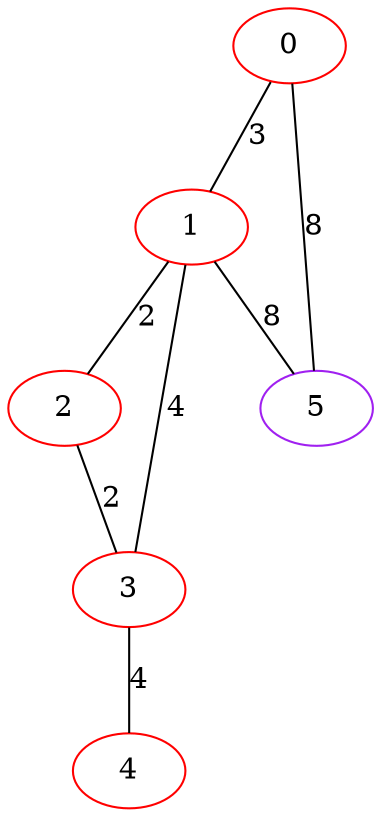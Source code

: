 graph "" {
0 [color=red, weight=1];
1 [color=red, weight=1];
2 [color=red, weight=1];
3 [color=red, weight=1];
4 [color=red, weight=1];
5 [color=purple, weight=4];
0 -- 1  [key=0, label=3];
0 -- 5  [key=0, label=8];
1 -- 2  [key=0, label=2];
1 -- 3  [key=0, label=4];
1 -- 5  [key=0, label=8];
2 -- 3  [key=0, label=2];
3 -- 4  [key=0, label=4];
}
